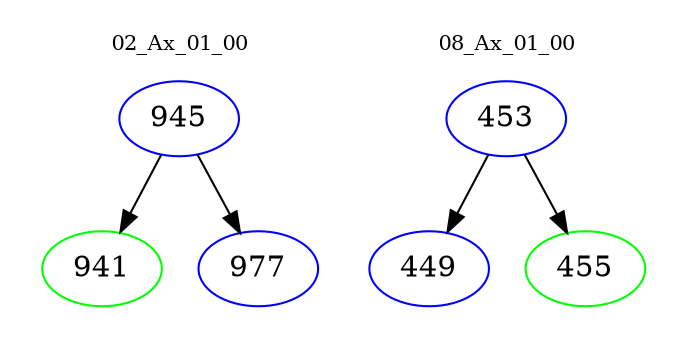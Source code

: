 digraph{
subgraph cluster_0 {
color = white
label = "02_Ax_01_00";
fontsize=10;
T0_945 [label="945", color="blue"]
T0_945 -> T0_941 [color="black"]
T0_941 [label="941", color="green"]
T0_945 -> T0_977 [color="black"]
T0_977 [label="977", color="blue"]
}
subgraph cluster_1 {
color = white
label = "08_Ax_01_00";
fontsize=10;
T1_453 [label="453", color="blue"]
T1_453 -> T1_449 [color="black"]
T1_449 [label="449", color="blue"]
T1_453 -> T1_455 [color="black"]
T1_455 [label="455", color="green"]
}
}
